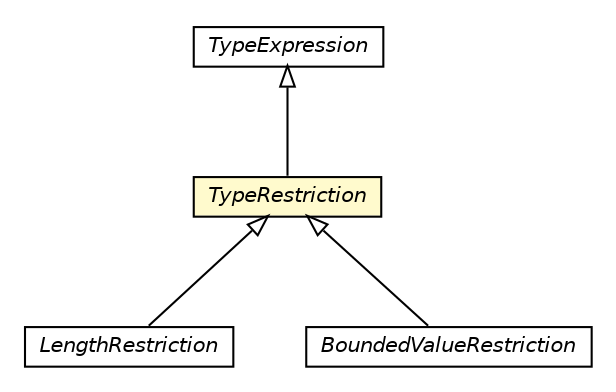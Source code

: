 #!/usr/local/bin/dot
#
# Class diagram 
# Generated by UMLGraph version R5_6-24-gf6e263 (http://www.umlgraph.org/)
#

digraph G {
	edge [fontname="Helvetica",fontsize=10,labelfontname="Helvetica",labelfontsize=10];
	node [fontname="Helvetica",fontsize=10,shape=plaintext];
	nodesep=0.25;
	ranksep=0.5;
	// org.universAAL.middleware.owl.LengthRestriction
	c8062282 [label=<<table title="org.universAAL.middleware.owl.LengthRestriction" border="0" cellborder="1" cellspacing="0" cellpadding="2" port="p" href="./LengthRestriction.html">
		<tr><td><table border="0" cellspacing="0" cellpadding="1">
<tr><td align="center" balign="center"><font face="Helvetica-Oblique"> LengthRestriction </font></td></tr>
		</table></td></tr>
		</table>>, URL="./LengthRestriction.html", fontname="Helvetica", fontcolor="black", fontsize=10.0];
	// org.universAAL.middleware.owl.TypeRestriction
	c8062290 [label=<<table title="org.universAAL.middleware.owl.TypeRestriction" border="0" cellborder="1" cellspacing="0" cellpadding="2" port="p" bgcolor="lemonChiffon" href="./TypeRestriction.html">
		<tr><td><table border="0" cellspacing="0" cellpadding="1">
<tr><td align="center" balign="center"><font face="Helvetica-Oblique"> TypeRestriction </font></td></tr>
		</table></td></tr>
		</table>>, URL="./TypeRestriction.html", fontname="Helvetica", fontcolor="black", fontsize=10.0];
	// org.universAAL.middleware.owl.BoundedValueRestriction
	c8062292 [label=<<table title="org.universAAL.middleware.owl.BoundedValueRestriction" border="0" cellborder="1" cellspacing="0" cellpadding="2" port="p" href="./BoundedValueRestriction.html">
		<tr><td><table border="0" cellspacing="0" cellpadding="1">
<tr><td align="center" balign="center"><font face="Helvetica-Oblique"> BoundedValueRestriction </font></td></tr>
		</table></td></tr>
		</table>>, URL="./BoundedValueRestriction.html", fontname="Helvetica", fontcolor="black", fontsize=10.0];
	// org.universAAL.middleware.owl.TypeExpression
	c8062305 [label=<<table title="org.universAAL.middleware.owl.TypeExpression" border="0" cellborder="1" cellspacing="0" cellpadding="2" port="p" href="./TypeExpression.html">
		<tr><td><table border="0" cellspacing="0" cellpadding="1">
<tr><td align="center" balign="center"><font face="Helvetica-Oblique"> TypeExpression </font></td></tr>
		</table></td></tr>
		</table>>, URL="./TypeExpression.html", fontname="Helvetica", fontcolor="black", fontsize=10.0];
	//org.universAAL.middleware.owl.LengthRestriction extends org.universAAL.middleware.owl.TypeRestriction
	c8062290:p -> c8062282:p [dir=back,arrowtail=empty];
	//org.universAAL.middleware.owl.TypeRestriction extends org.universAAL.middleware.owl.TypeExpression
	c8062305:p -> c8062290:p [dir=back,arrowtail=empty];
	//org.universAAL.middleware.owl.BoundedValueRestriction extends org.universAAL.middleware.owl.TypeRestriction
	c8062290:p -> c8062292:p [dir=back,arrowtail=empty];
}

